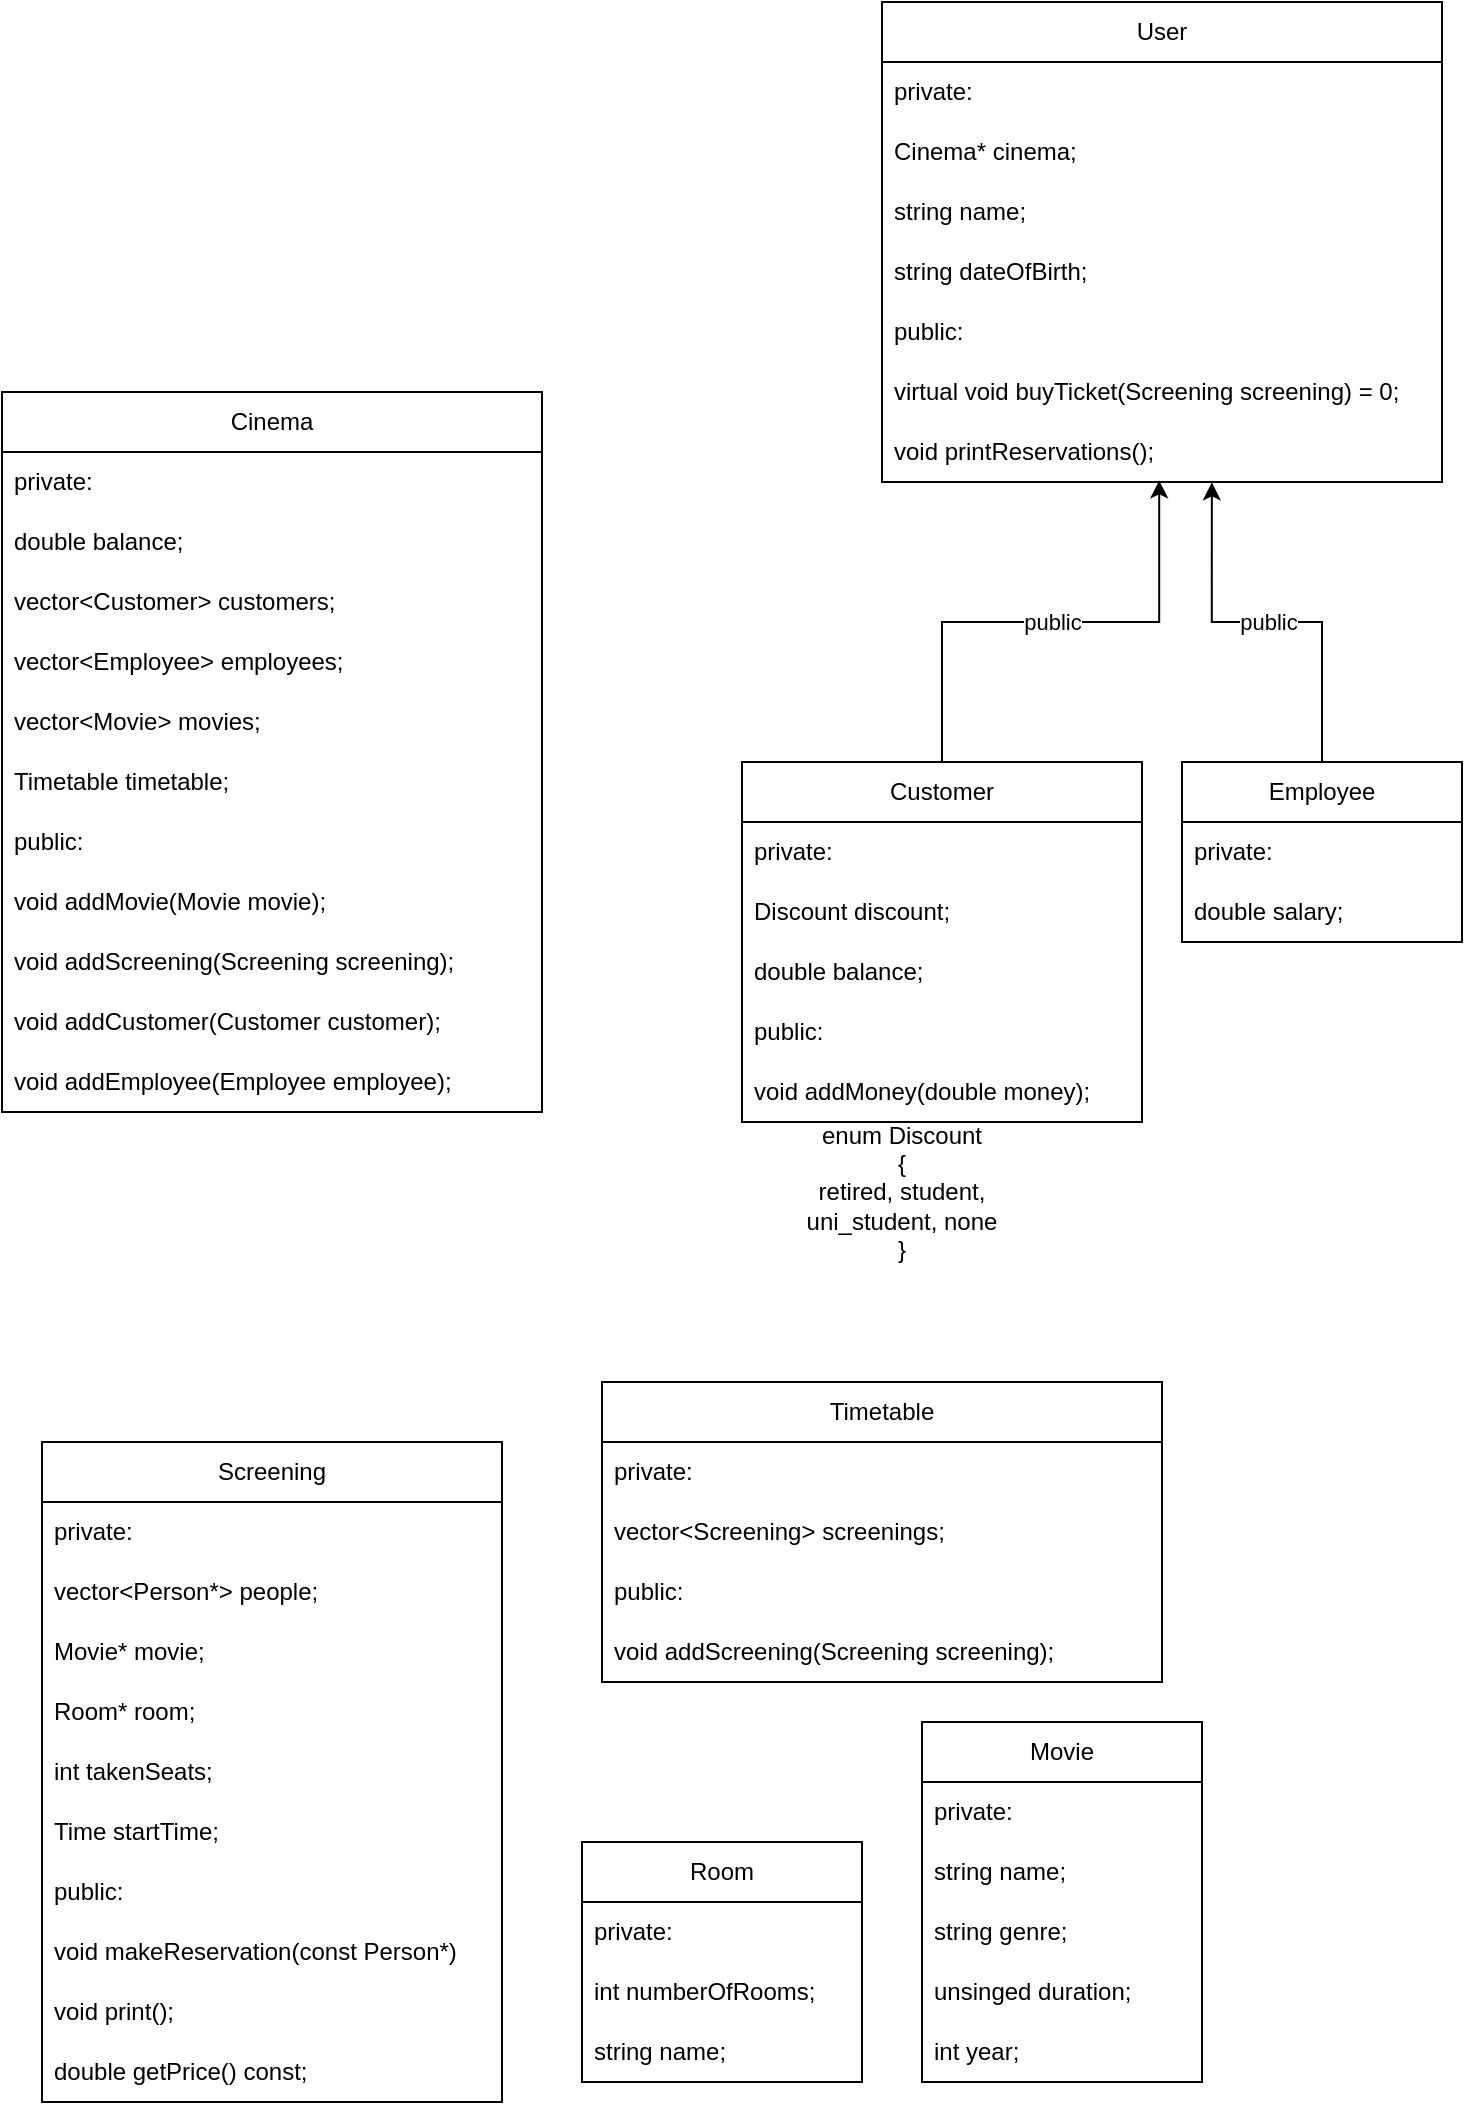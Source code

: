 <mxfile version="21.3.5" type="device">
  <diagram id="C5RBs43oDa-KdzZeNtuy" name="Page-1">
    <mxGraphModel dx="1326" dy="738" grid="1" gridSize="10" guides="1" tooltips="1" connect="1" arrows="1" fold="1" page="1" pageScale="1" pageWidth="827" pageHeight="1169" math="0" shadow="0">
      <root>
        <mxCell id="WIyWlLk6GJQsqaUBKTNV-0" />
        <mxCell id="WIyWlLk6GJQsqaUBKTNV-1" parent="WIyWlLk6GJQsqaUBKTNV-0" />
        <mxCell id="z7z-1KhomMW9vg-3sALL-0" value="Room" style="swimlane;fontStyle=0;childLayout=stackLayout;horizontal=1;startSize=30;horizontalStack=0;resizeParent=1;resizeParentMax=0;resizeLast=0;collapsible=1;marginBottom=0;whiteSpace=wrap;html=1;" parent="WIyWlLk6GJQsqaUBKTNV-1" vertex="1">
          <mxGeometry x="350" y="1030" width="140" height="120" as="geometry" />
        </mxCell>
        <mxCell id="z7z-1KhomMW9vg-3sALL-14" value="private:" style="text;strokeColor=none;fillColor=none;align=left;verticalAlign=middle;spacingLeft=4;spacingRight=4;overflow=hidden;points=[[0,0.5],[1,0.5]];portConstraint=eastwest;rotatable=0;whiteSpace=wrap;html=1;" parent="z7z-1KhomMW9vg-3sALL-0" vertex="1">
          <mxGeometry y="30" width="140" height="30" as="geometry" />
        </mxCell>
        <mxCell id="z7z-1KhomMW9vg-3sALL-1" value="int numberOfRooms;" style="text;strokeColor=none;fillColor=none;align=left;verticalAlign=middle;spacingLeft=4;spacingRight=4;overflow=hidden;points=[[0,0.5],[1,0.5]];portConstraint=eastwest;rotatable=0;whiteSpace=wrap;html=1;" parent="z7z-1KhomMW9vg-3sALL-0" vertex="1">
          <mxGeometry y="60" width="140" height="30" as="geometry" />
        </mxCell>
        <mxCell id="z7z-1KhomMW9vg-3sALL-2" value="string name;" style="text;strokeColor=none;fillColor=none;align=left;verticalAlign=middle;spacingLeft=4;spacingRight=4;overflow=hidden;points=[[0,0.5],[1,0.5]];portConstraint=eastwest;rotatable=0;whiteSpace=wrap;html=1;" parent="z7z-1KhomMW9vg-3sALL-0" vertex="1">
          <mxGeometry y="90" width="140" height="30" as="geometry" />
        </mxCell>
        <mxCell id="z7z-1KhomMW9vg-3sALL-4" value="Movie" style="swimlane;fontStyle=0;childLayout=stackLayout;horizontal=1;startSize=30;horizontalStack=0;resizeParent=1;resizeParentMax=0;resizeLast=0;collapsible=1;marginBottom=0;whiteSpace=wrap;html=1;" parent="WIyWlLk6GJQsqaUBKTNV-1" vertex="1">
          <mxGeometry x="520" y="970" width="140" height="180" as="geometry" />
        </mxCell>
        <mxCell id="z7z-1KhomMW9vg-3sALL-15" value="private:" style="text;strokeColor=none;fillColor=none;align=left;verticalAlign=middle;spacingLeft=4;spacingRight=4;overflow=hidden;points=[[0,0.5],[1,0.5]];portConstraint=eastwest;rotatable=0;whiteSpace=wrap;html=1;" parent="z7z-1KhomMW9vg-3sALL-4" vertex="1">
          <mxGeometry y="30" width="140" height="30" as="geometry" />
        </mxCell>
        <mxCell id="z7z-1KhomMW9vg-3sALL-5" value="string name;" style="text;strokeColor=none;fillColor=none;align=left;verticalAlign=middle;spacingLeft=4;spacingRight=4;overflow=hidden;points=[[0,0.5],[1,0.5]];portConstraint=eastwest;rotatable=0;whiteSpace=wrap;html=1;" parent="z7z-1KhomMW9vg-3sALL-4" vertex="1">
          <mxGeometry y="60" width="140" height="30" as="geometry" />
        </mxCell>
        <mxCell id="z7z-1KhomMW9vg-3sALL-6" value="string genre;" style="text;strokeColor=none;fillColor=none;align=left;verticalAlign=middle;spacingLeft=4;spacingRight=4;overflow=hidden;points=[[0,0.5],[1,0.5]];portConstraint=eastwest;rotatable=0;whiteSpace=wrap;html=1;" parent="z7z-1KhomMW9vg-3sALL-4" vertex="1">
          <mxGeometry y="90" width="140" height="30" as="geometry" />
        </mxCell>
        <mxCell id="z7z-1KhomMW9vg-3sALL-7" value="unsinged duration;" style="text;strokeColor=none;fillColor=none;align=left;verticalAlign=middle;spacingLeft=4;spacingRight=4;overflow=hidden;points=[[0,0.5],[1,0.5]];portConstraint=eastwest;rotatable=0;whiteSpace=wrap;html=1;" parent="z7z-1KhomMW9vg-3sALL-4" vertex="1">
          <mxGeometry y="120" width="140" height="30" as="geometry" />
        </mxCell>
        <mxCell id="z7z-1KhomMW9vg-3sALL-9" value="int year;" style="text;strokeColor=none;fillColor=none;align=left;verticalAlign=middle;spacingLeft=4;spacingRight=4;overflow=hidden;points=[[0,0.5],[1,0.5]];portConstraint=eastwest;rotatable=0;whiteSpace=wrap;html=1;" parent="z7z-1KhomMW9vg-3sALL-4" vertex="1">
          <mxGeometry y="150" width="140" height="30" as="geometry" />
        </mxCell>
        <mxCell id="z7z-1KhomMW9vg-3sALL-10" value="User" style="swimlane;fontStyle=0;childLayout=stackLayout;horizontal=1;startSize=30;horizontalStack=0;resizeParent=1;resizeParentMax=0;resizeLast=0;collapsible=1;marginBottom=0;whiteSpace=wrap;html=1;" parent="WIyWlLk6GJQsqaUBKTNV-1" vertex="1">
          <mxGeometry x="500" y="110" width="280" height="240" as="geometry" />
        </mxCell>
        <mxCell id="z7z-1KhomMW9vg-3sALL-16" value="private:" style="text;strokeColor=none;fillColor=none;align=left;verticalAlign=middle;spacingLeft=4;spacingRight=4;overflow=hidden;points=[[0,0.5],[1,0.5]];portConstraint=eastwest;rotatable=0;whiteSpace=wrap;html=1;" parent="z7z-1KhomMW9vg-3sALL-10" vertex="1">
          <mxGeometry y="30" width="280" height="30" as="geometry" />
        </mxCell>
        <mxCell id="z7z-1KhomMW9vg-3sALL-11" value="Cinema* cinema;" style="text;strokeColor=none;fillColor=none;align=left;verticalAlign=middle;spacingLeft=4;spacingRight=4;overflow=hidden;points=[[0,0.5],[1,0.5]];portConstraint=eastwest;rotatable=0;whiteSpace=wrap;html=1;" parent="z7z-1KhomMW9vg-3sALL-10" vertex="1">
          <mxGeometry y="60" width="280" height="30" as="geometry" />
        </mxCell>
        <mxCell id="2ASyHhwA8r7hCcUfiT0a-10" value="string name;" style="text;strokeColor=none;fillColor=none;align=left;verticalAlign=middle;spacingLeft=4;spacingRight=4;overflow=hidden;points=[[0,0.5],[1,0.5]];portConstraint=eastwest;rotatable=0;whiteSpace=wrap;html=1;" vertex="1" parent="z7z-1KhomMW9vg-3sALL-10">
          <mxGeometry y="90" width="280" height="30" as="geometry" />
        </mxCell>
        <mxCell id="z7z-1KhomMW9vg-3sALL-12" value="string dateOfBirth;" style="text;strokeColor=none;fillColor=none;align=left;verticalAlign=middle;spacingLeft=4;spacingRight=4;overflow=hidden;points=[[0,0.5],[1,0.5]];portConstraint=eastwest;rotatable=0;whiteSpace=wrap;html=1;" parent="z7z-1KhomMW9vg-3sALL-10" vertex="1">
          <mxGeometry y="120" width="280" height="30" as="geometry" />
        </mxCell>
        <mxCell id="z7z-1KhomMW9vg-3sALL-28" value="public:" style="text;strokeColor=none;fillColor=none;align=left;verticalAlign=middle;spacingLeft=4;spacingRight=4;overflow=hidden;points=[[0,0.5],[1,0.5]];portConstraint=eastwest;rotatable=0;whiteSpace=wrap;html=1;" parent="z7z-1KhomMW9vg-3sALL-10" vertex="1">
          <mxGeometry y="150" width="280" height="30" as="geometry" />
        </mxCell>
        <mxCell id="z7z-1KhomMW9vg-3sALL-30" value="virtual void buyTicket(Screening screening) = 0;" style="text;strokeColor=none;fillColor=none;align=left;verticalAlign=middle;spacingLeft=4;spacingRight=4;overflow=hidden;points=[[0,0.5],[1,0.5]];portConstraint=eastwest;rotatable=0;whiteSpace=wrap;html=1;" parent="z7z-1KhomMW9vg-3sALL-10" vertex="1">
          <mxGeometry y="180" width="280" height="30" as="geometry" />
        </mxCell>
        <mxCell id="z7z-1KhomMW9vg-3sALL-31" value="void printReservations();" style="text;strokeColor=none;fillColor=none;align=left;verticalAlign=middle;spacingLeft=4;spacingRight=4;overflow=hidden;points=[[0,0.5],[1,0.5]];portConstraint=eastwest;rotatable=0;whiteSpace=wrap;html=1;" parent="z7z-1KhomMW9vg-3sALL-10" vertex="1">
          <mxGeometry y="210" width="280" height="30" as="geometry" />
        </mxCell>
        <mxCell id="z7z-1KhomMW9vg-3sALL-22" value="public" style="edgeStyle=orthogonalEdgeStyle;rounded=0;orthogonalLoop=1;jettySize=auto;html=1;exitX=0.5;exitY=0;exitDx=0;exitDy=0;entryX=0.495;entryY=0.973;entryDx=0;entryDy=0;entryPerimeter=0;" parent="WIyWlLk6GJQsqaUBKTNV-1" source="z7z-1KhomMW9vg-3sALL-17" target="z7z-1KhomMW9vg-3sALL-31" edge="1">
          <mxGeometry relative="1" as="geometry">
            <mxPoint x="610" y="340" as="targetPoint" />
          </mxGeometry>
        </mxCell>
        <mxCell id="z7z-1KhomMW9vg-3sALL-17" value="Customer" style="swimlane;fontStyle=0;childLayout=stackLayout;horizontal=1;startSize=30;horizontalStack=0;resizeParent=1;resizeParentMax=0;resizeLast=0;collapsible=1;marginBottom=0;whiteSpace=wrap;html=1;" parent="WIyWlLk6GJQsqaUBKTNV-1" vertex="1">
          <mxGeometry x="430" y="490" width="200" height="180" as="geometry" />
        </mxCell>
        <mxCell id="z7z-1KhomMW9vg-3sALL-18" value="private:" style="text;strokeColor=none;fillColor=none;align=left;verticalAlign=middle;spacingLeft=4;spacingRight=4;overflow=hidden;points=[[0,0.5],[1,0.5]];portConstraint=eastwest;rotatable=0;whiteSpace=wrap;html=1;" parent="z7z-1KhomMW9vg-3sALL-17" vertex="1">
          <mxGeometry y="30" width="200" height="30" as="geometry" />
        </mxCell>
        <mxCell id="z7z-1KhomMW9vg-3sALL-19" value="Discount discount;" style="text;strokeColor=none;fillColor=none;align=left;verticalAlign=middle;spacingLeft=4;spacingRight=4;overflow=hidden;points=[[0,0.5],[1,0.5]];portConstraint=eastwest;rotatable=0;whiteSpace=wrap;html=1;" parent="z7z-1KhomMW9vg-3sALL-17" vertex="1">
          <mxGeometry y="60" width="200" height="30" as="geometry" />
        </mxCell>
        <mxCell id="z7z-1KhomMW9vg-3sALL-20" value="double balance;" style="text;strokeColor=none;fillColor=none;align=left;verticalAlign=middle;spacingLeft=4;spacingRight=4;overflow=hidden;points=[[0,0.5],[1,0.5]];portConstraint=eastwest;rotatable=0;whiteSpace=wrap;html=1;" parent="z7z-1KhomMW9vg-3sALL-17" vertex="1">
          <mxGeometry y="90" width="200" height="30" as="geometry" />
        </mxCell>
        <mxCell id="2ASyHhwA8r7hCcUfiT0a-17" value="public:" style="text;strokeColor=none;fillColor=none;align=left;verticalAlign=middle;spacingLeft=4;spacingRight=4;overflow=hidden;points=[[0,0.5],[1,0.5]];portConstraint=eastwest;rotatable=0;whiteSpace=wrap;html=1;" vertex="1" parent="z7z-1KhomMW9vg-3sALL-17">
          <mxGeometry y="120" width="200" height="30" as="geometry" />
        </mxCell>
        <mxCell id="2ASyHhwA8r7hCcUfiT0a-18" value="void addMoney(double money);" style="text;strokeColor=none;fillColor=none;align=left;verticalAlign=middle;spacingLeft=4;spacingRight=4;overflow=hidden;points=[[0,0.5],[1,0.5]];portConstraint=eastwest;rotatable=0;whiteSpace=wrap;html=1;" vertex="1" parent="z7z-1KhomMW9vg-3sALL-17">
          <mxGeometry y="150" width="200" height="30" as="geometry" />
        </mxCell>
        <mxCell id="z7z-1KhomMW9vg-3sALL-21" value="enum Discount&lt;br&gt;{&lt;br&gt;retired, student,&lt;br&gt;uni_student, none&lt;br&gt;}" style="text;html=1;strokeColor=none;fillColor=none;align=center;verticalAlign=middle;whiteSpace=wrap;rounded=0;" parent="WIyWlLk6GJQsqaUBKTNV-1" vertex="1">
          <mxGeometry x="440" y="670" width="140" height="70" as="geometry" />
        </mxCell>
        <mxCell id="z7z-1KhomMW9vg-3sALL-27" value="public" style="edgeStyle=orthogonalEdgeStyle;rounded=0;orthogonalLoop=1;jettySize=auto;html=1;entryX=0.589;entryY=1.005;entryDx=0;entryDy=0;entryPerimeter=0;" parent="WIyWlLk6GJQsqaUBKTNV-1" source="z7z-1KhomMW9vg-3sALL-23" target="z7z-1KhomMW9vg-3sALL-31" edge="1">
          <mxGeometry relative="1" as="geometry">
            <mxPoint x="635" y="260" as="targetPoint" />
          </mxGeometry>
        </mxCell>
        <mxCell id="z7z-1KhomMW9vg-3sALL-23" value="Employee" style="swimlane;fontStyle=0;childLayout=stackLayout;horizontal=1;startSize=30;horizontalStack=0;resizeParent=1;resizeParentMax=0;resizeLast=0;collapsible=1;marginBottom=0;whiteSpace=wrap;html=1;" parent="WIyWlLk6GJQsqaUBKTNV-1" vertex="1">
          <mxGeometry x="650" y="490" width="140" height="90" as="geometry" />
        </mxCell>
        <mxCell id="z7z-1KhomMW9vg-3sALL-24" value="private:" style="text;strokeColor=none;fillColor=none;align=left;verticalAlign=middle;spacingLeft=4;spacingRight=4;overflow=hidden;points=[[0,0.5],[1,0.5]];portConstraint=eastwest;rotatable=0;whiteSpace=wrap;html=1;" parent="z7z-1KhomMW9vg-3sALL-23" vertex="1">
          <mxGeometry y="30" width="140" height="30" as="geometry" />
        </mxCell>
        <mxCell id="z7z-1KhomMW9vg-3sALL-26" value="double salary;" style="text;strokeColor=none;fillColor=none;align=left;verticalAlign=middle;spacingLeft=4;spacingRight=4;overflow=hidden;points=[[0,0.5],[1,0.5]];portConstraint=eastwest;rotatable=0;whiteSpace=wrap;html=1;" parent="z7z-1KhomMW9vg-3sALL-23" vertex="1">
          <mxGeometry y="60" width="140" height="30" as="geometry" />
        </mxCell>
        <mxCell id="z7z-1KhomMW9vg-3sALL-32" value="Cinema" style="swimlane;fontStyle=0;childLayout=stackLayout;horizontal=1;startSize=30;horizontalStack=0;resizeParent=1;resizeParentMax=0;resizeLast=0;collapsible=1;marginBottom=0;whiteSpace=wrap;html=1;" parent="WIyWlLk6GJQsqaUBKTNV-1" vertex="1">
          <mxGeometry x="60" y="305" width="270" height="360" as="geometry" />
        </mxCell>
        <mxCell id="z7z-1KhomMW9vg-3sALL-33" value="private:" style="text;strokeColor=none;fillColor=none;align=left;verticalAlign=middle;spacingLeft=4;spacingRight=4;overflow=hidden;points=[[0,0.5],[1,0.5]];portConstraint=eastwest;rotatable=0;whiteSpace=wrap;html=1;" parent="z7z-1KhomMW9vg-3sALL-32" vertex="1">
          <mxGeometry y="30" width="270" height="30" as="geometry" />
        </mxCell>
        <mxCell id="z7z-1KhomMW9vg-3sALL-34" value="double balance;" style="text;strokeColor=none;fillColor=none;align=left;verticalAlign=middle;spacingLeft=4;spacingRight=4;overflow=hidden;points=[[0,0.5],[1,0.5]];portConstraint=eastwest;rotatable=0;whiteSpace=wrap;html=1;" parent="z7z-1KhomMW9vg-3sALL-32" vertex="1">
          <mxGeometry y="60" width="270" height="30" as="geometry" />
        </mxCell>
        <mxCell id="2ASyHhwA8r7hCcUfiT0a-1" value="vector&amp;lt;Customer&amp;gt; customers;" style="text;strokeColor=none;fillColor=none;align=left;verticalAlign=middle;spacingLeft=4;spacingRight=4;overflow=hidden;points=[[0,0.5],[1,0.5]];portConstraint=eastwest;rotatable=0;whiteSpace=wrap;html=1;" vertex="1" parent="z7z-1KhomMW9vg-3sALL-32">
          <mxGeometry y="90" width="270" height="30" as="geometry" />
        </mxCell>
        <mxCell id="2ASyHhwA8r7hCcUfiT0a-2" value="vector&amp;lt;Employee&amp;gt; employees;" style="text;strokeColor=none;fillColor=none;align=left;verticalAlign=middle;spacingLeft=4;spacingRight=4;overflow=hidden;points=[[0,0.5],[1,0.5]];portConstraint=eastwest;rotatable=0;whiteSpace=wrap;html=1;" vertex="1" parent="z7z-1KhomMW9vg-3sALL-32">
          <mxGeometry y="120" width="270" height="30" as="geometry" />
        </mxCell>
        <mxCell id="2ASyHhwA8r7hCcUfiT0a-3" value="vector&amp;lt;Movie&amp;gt; movies;" style="text;strokeColor=none;fillColor=none;align=left;verticalAlign=middle;spacingLeft=4;spacingRight=4;overflow=hidden;points=[[0,0.5],[1,0.5]];portConstraint=eastwest;rotatable=0;whiteSpace=wrap;html=1;" vertex="1" parent="z7z-1KhomMW9vg-3sALL-32">
          <mxGeometry y="150" width="270" height="30" as="geometry" />
        </mxCell>
        <mxCell id="z7z-1KhomMW9vg-3sALL-35" value="Timetable timetable;" style="text;strokeColor=none;fillColor=none;align=left;verticalAlign=middle;spacingLeft=4;spacingRight=4;overflow=hidden;points=[[0,0.5],[1,0.5]];portConstraint=eastwest;rotatable=0;whiteSpace=wrap;html=1;" parent="z7z-1KhomMW9vg-3sALL-32" vertex="1">
          <mxGeometry y="180" width="270" height="30" as="geometry" />
        </mxCell>
        <mxCell id="2ASyHhwA8r7hCcUfiT0a-4" value="public:" style="text;strokeColor=none;fillColor=none;align=left;verticalAlign=middle;spacingLeft=4;spacingRight=4;overflow=hidden;points=[[0,0.5],[1,0.5]];portConstraint=eastwest;rotatable=0;whiteSpace=wrap;html=1;" vertex="1" parent="z7z-1KhomMW9vg-3sALL-32">
          <mxGeometry y="210" width="270" height="30" as="geometry" />
        </mxCell>
        <mxCell id="2ASyHhwA8r7hCcUfiT0a-6" value="void addMovie(Movie movie);" style="text;strokeColor=none;fillColor=none;align=left;verticalAlign=middle;spacingLeft=4;spacingRight=4;overflow=hidden;points=[[0,0.5],[1,0.5]];portConstraint=eastwest;rotatable=0;whiteSpace=wrap;html=1;" vertex="1" parent="z7z-1KhomMW9vg-3sALL-32">
          <mxGeometry y="240" width="270" height="30" as="geometry" />
        </mxCell>
        <mxCell id="2ASyHhwA8r7hCcUfiT0a-5" value="void addScreening(Screening screening);" style="text;strokeColor=none;fillColor=none;align=left;verticalAlign=middle;spacingLeft=4;spacingRight=4;overflow=hidden;points=[[0,0.5],[1,0.5]];portConstraint=eastwest;rotatable=0;whiteSpace=wrap;html=1;" vertex="1" parent="z7z-1KhomMW9vg-3sALL-32">
          <mxGeometry y="270" width="270" height="30" as="geometry" />
        </mxCell>
        <mxCell id="2ASyHhwA8r7hCcUfiT0a-7" value="void addCustomer(Customer customer);" style="text;strokeColor=none;fillColor=none;align=left;verticalAlign=middle;spacingLeft=4;spacingRight=4;overflow=hidden;points=[[0,0.5],[1,0.5]];portConstraint=eastwest;rotatable=0;whiteSpace=wrap;html=1;" vertex="1" parent="z7z-1KhomMW9vg-3sALL-32">
          <mxGeometry y="300" width="270" height="30" as="geometry" />
        </mxCell>
        <mxCell id="2ASyHhwA8r7hCcUfiT0a-8" value="void addEmployee(Employee employee);" style="text;strokeColor=none;fillColor=none;align=left;verticalAlign=middle;spacingLeft=4;spacingRight=4;overflow=hidden;points=[[0,0.5],[1,0.5]];portConstraint=eastwest;rotatable=0;whiteSpace=wrap;html=1;" vertex="1" parent="z7z-1KhomMW9vg-3sALL-32">
          <mxGeometry y="330" width="270" height="30" as="geometry" />
        </mxCell>
        <mxCell id="z7z-1KhomMW9vg-3sALL-36" value="Screening" style="swimlane;fontStyle=0;childLayout=stackLayout;horizontal=1;startSize=30;horizontalStack=0;resizeParent=1;resizeParentMax=0;resizeLast=0;collapsible=1;marginBottom=0;whiteSpace=wrap;html=1;" parent="WIyWlLk6GJQsqaUBKTNV-1" vertex="1">
          <mxGeometry x="80" y="830" width="230" height="330" as="geometry" />
        </mxCell>
        <mxCell id="z7z-1KhomMW9vg-3sALL-37" value="private:" style="text;strokeColor=none;fillColor=none;align=left;verticalAlign=middle;spacingLeft=4;spacingRight=4;overflow=hidden;points=[[0,0.5],[1,0.5]];portConstraint=eastwest;rotatable=0;whiteSpace=wrap;html=1;" parent="z7z-1KhomMW9vg-3sALL-36" vertex="1">
          <mxGeometry y="30" width="230" height="30" as="geometry" />
        </mxCell>
        <mxCell id="2ASyHhwA8r7hCcUfiT0a-13" value="vector&amp;lt;Person*&amp;gt; people;" style="text;strokeColor=none;fillColor=none;align=left;verticalAlign=middle;spacingLeft=4;spacingRight=4;overflow=hidden;points=[[0,0.5],[1,0.5]];portConstraint=eastwest;rotatable=0;whiteSpace=wrap;html=1;" vertex="1" parent="z7z-1KhomMW9vg-3sALL-36">
          <mxGeometry y="60" width="230" height="30" as="geometry" />
        </mxCell>
        <mxCell id="z7z-1KhomMW9vg-3sALL-38" value="Movie* movie;" style="text;strokeColor=none;fillColor=none;align=left;verticalAlign=middle;spacingLeft=4;spacingRight=4;overflow=hidden;points=[[0,0.5],[1,0.5]];portConstraint=eastwest;rotatable=0;whiteSpace=wrap;html=1;" parent="z7z-1KhomMW9vg-3sALL-36" vertex="1">
          <mxGeometry y="90" width="230" height="30" as="geometry" />
        </mxCell>
        <mxCell id="z7z-1KhomMW9vg-3sALL-39" value="Room* room;" style="text;strokeColor=none;fillColor=none;align=left;verticalAlign=middle;spacingLeft=4;spacingRight=4;overflow=hidden;points=[[0,0.5],[1,0.5]];portConstraint=eastwest;rotatable=0;whiteSpace=wrap;html=1;" parent="z7z-1KhomMW9vg-3sALL-36" vertex="1">
          <mxGeometry y="120" width="230" height="30" as="geometry" />
        </mxCell>
        <mxCell id="z7z-1KhomMW9vg-3sALL-40" value="int takenSeats;" style="text;strokeColor=none;fillColor=none;align=left;verticalAlign=middle;spacingLeft=4;spacingRight=4;overflow=hidden;points=[[0,0.5],[1,0.5]];portConstraint=eastwest;rotatable=0;whiteSpace=wrap;html=1;" parent="z7z-1KhomMW9vg-3sALL-36" vertex="1">
          <mxGeometry y="150" width="230" height="30" as="geometry" />
        </mxCell>
        <mxCell id="2ASyHhwA8r7hCcUfiT0a-0" value="Time startTime;" style="text;strokeColor=none;fillColor=none;align=left;verticalAlign=middle;spacingLeft=4;spacingRight=4;overflow=hidden;points=[[0,0.5],[1,0.5]];portConstraint=eastwest;rotatable=0;whiteSpace=wrap;html=1;" vertex="1" parent="z7z-1KhomMW9vg-3sALL-36">
          <mxGeometry y="180" width="230" height="30" as="geometry" />
        </mxCell>
        <mxCell id="2ASyHhwA8r7hCcUfiT0a-11" value="public:" style="text;strokeColor=none;fillColor=none;align=left;verticalAlign=middle;spacingLeft=4;spacingRight=4;overflow=hidden;points=[[0,0.5],[1,0.5]];portConstraint=eastwest;rotatable=0;whiteSpace=wrap;html=1;" vertex="1" parent="z7z-1KhomMW9vg-3sALL-36">
          <mxGeometry y="210" width="230" height="30" as="geometry" />
        </mxCell>
        <mxCell id="2ASyHhwA8r7hCcUfiT0a-12" value="void makeReservation(const Person*)" style="text;strokeColor=none;fillColor=none;align=left;verticalAlign=middle;spacingLeft=4;spacingRight=4;overflow=hidden;points=[[0,0.5],[1,0.5]];portConstraint=eastwest;rotatable=0;whiteSpace=wrap;html=1;" vertex="1" parent="z7z-1KhomMW9vg-3sALL-36">
          <mxGeometry y="240" width="230" height="30" as="geometry" />
        </mxCell>
        <mxCell id="2ASyHhwA8r7hCcUfiT0a-14" value="void print();" style="text;strokeColor=none;fillColor=none;align=left;verticalAlign=middle;spacingLeft=4;spacingRight=4;overflow=hidden;points=[[0,0.5],[1,0.5]];portConstraint=eastwest;rotatable=0;whiteSpace=wrap;html=1;" vertex="1" parent="z7z-1KhomMW9vg-3sALL-36">
          <mxGeometry y="270" width="230" height="30" as="geometry" />
        </mxCell>
        <mxCell id="2ASyHhwA8r7hCcUfiT0a-19" value="double getPrice() const;" style="text;strokeColor=none;fillColor=none;align=left;verticalAlign=middle;spacingLeft=4;spacingRight=4;overflow=hidden;points=[[0,0.5],[1,0.5]];portConstraint=eastwest;rotatable=0;whiteSpace=wrap;html=1;" vertex="1" parent="z7z-1KhomMW9vg-3sALL-36">
          <mxGeometry y="300" width="230" height="30" as="geometry" />
        </mxCell>
        <mxCell id="z7z-1KhomMW9vg-3sALL-41" value="Timetable" style="swimlane;fontStyle=0;childLayout=stackLayout;horizontal=1;startSize=30;horizontalStack=0;resizeParent=1;resizeParentMax=0;resizeLast=0;collapsible=1;marginBottom=0;whiteSpace=wrap;html=1;" parent="WIyWlLk6GJQsqaUBKTNV-1" vertex="1">
          <mxGeometry x="360" y="800" width="280" height="150" as="geometry" />
        </mxCell>
        <mxCell id="z7z-1KhomMW9vg-3sALL-42" value="private:" style="text;strokeColor=none;fillColor=none;align=left;verticalAlign=middle;spacingLeft=4;spacingRight=4;overflow=hidden;points=[[0,0.5],[1,0.5]];portConstraint=eastwest;rotatable=0;whiteSpace=wrap;html=1;" parent="z7z-1KhomMW9vg-3sALL-41" vertex="1">
          <mxGeometry y="30" width="280" height="30" as="geometry" />
        </mxCell>
        <mxCell id="z7z-1KhomMW9vg-3sALL-43" value="vector&amp;lt;Screening&amp;gt; screenings;" style="text;strokeColor=none;fillColor=none;align=left;verticalAlign=middle;spacingLeft=4;spacingRight=4;overflow=hidden;points=[[0,0.5],[1,0.5]];portConstraint=eastwest;rotatable=0;whiteSpace=wrap;html=1;" parent="z7z-1KhomMW9vg-3sALL-41" vertex="1">
          <mxGeometry y="60" width="280" height="30" as="geometry" />
        </mxCell>
        <mxCell id="2ASyHhwA8r7hCcUfiT0a-15" value="public:" style="text;strokeColor=none;fillColor=none;align=left;verticalAlign=middle;spacingLeft=4;spacingRight=4;overflow=hidden;points=[[0,0.5],[1,0.5]];portConstraint=eastwest;rotatable=0;whiteSpace=wrap;html=1;" vertex="1" parent="z7z-1KhomMW9vg-3sALL-41">
          <mxGeometry y="90" width="280" height="30" as="geometry" />
        </mxCell>
        <mxCell id="2ASyHhwA8r7hCcUfiT0a-16" value="void addScreening(Screening screening);" style="text;strokeColor=none;fillColor=none;align=left;verticalAlign=middle;spacingLeft=4;spacingRight=4;overflow=hidden;points=[[0,0.5],[1,0.5]];portConstraint=eastwest;rotatable=0;whiteSpace=wrap;html=1;" vertex="1" parent="z7z-1KhomMW9vg-3sALL-41">
          <mxGeometry y="120" width="280" height="30" as="geometry" />
        </mxCell>
      </root>
    </mxGraphModel>
  </diagram>
</mxfile>
